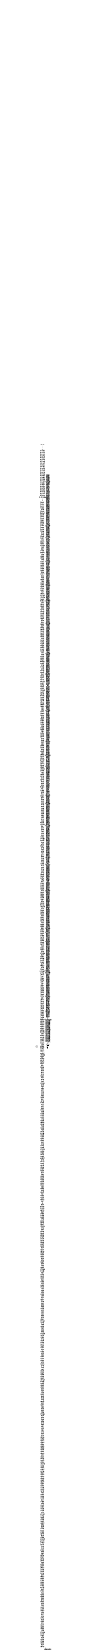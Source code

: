 digraph FST {
rankdir = LR;
size = "8.5,11";
label = "grapheme_confusion";
center = 1;
orientation = Portrait;
ranksep = "0.4";
nodesep = "0.25";
1 [label = "1", shape = doublecircle, style = bold, fontsize = 14]
	1 -> 0 [label = "</w>:</w>", fontsize = 14];
	1 -> 0 [label = "':'", fontsize = 14];
	1 -> 0 [label = "-:-", fontsize = 14];
	1 -> 0 [label = "<sil>:l/7.8346", fontsize = 14];
	1 -> 0 [label = "<sil>:z/9.1031", fontsize = 14];
	1 -> 0 [label = "<sil>:o/7.2101", fontsize = 14];
	1 -> 0 [label = "<sil>:n/6.9436", fontsize = 14];
	1 -> 0 [label = "<sil>:q/12.687", fontsize = 14];
	1 -> 0 [label = "<sil>:p/8.4969", fontsize = 14];
	1 -> 0 [label = "<sil>:s/7.6052", fontsize = 14];
	1 -> 0 [label = "<sil>:r/7.8191", fontsize = 14];
	1 -> 0 [label = "<sil>:u/6.478", fontsize = 14];
	1 -> 0 [label = "<sil>:t/7.4396", fontsize = 14];
	1 -> 0 [label = "<sil>:w/8.0422", fontsize = 14];
	1 -> 0 [label = "<sil>:v/9.3193", fontsize = 14];
	1 -> 0 [label = "<sil>:y/8.7163", fontsize = 14];
	1 -> 0 [label = "<sil>:x/11.588", fontsize = 14];
	1 -> 0 [label = "<sil>:m/7.0518", fontsize = 14];
	1 -> 0 [label = "<sil>:j/8.3825", fontsize = 14];
	1 -> 0 [label = "<sil>:k/7.3253", fontsize = 14];
	1 -> 0 [label = "<sil>:h/7.2661", fontsize = 14];
	1 -> 0 [label = "<sil>:i/6.3767", fontsize = 14];
	1 -> 0 [label = "<sil>:f/8.4819", fontsize = 14];
	1 -> 0 [label = "<sil>:g/8.2921", fontsize = 14];
	1 -> 0 [label = "<sil>:d/8.4969", fontsize = 14];
	1 -> 0 [label = "<sil>:e/6.4522", fontsize = 14];
	1 -> 0 [label = "<sil>:b/8.1433", fontsize = 14];
	1 -> 0 [label = "<sil>:c/7.8424", fontsize = 14];
	1 -> 0 [label = "<sil>:a/6.1616", fontsize = 14];
	1 -> 0 [label = "<sil>:<sil>/0.015328", fontsize = 14];
	1 -> 0 [label = ":::", fontsize = 14];
	1 -> 0 [label = "_:_", fontsize = 14];
	1 -> 0 [label = "a:x/9.6179", fontsize = 14];
	1 -> 0 [label = "a:y/7.2001", fontsize = 14];
	1 -> 0 [label = "a:z/8.7471", fontsize = 14];
	1 -> 0 [label = "a:s/6.8915", fontsize = 14];
	1 -> 0 [label = "a:i/5.1299", fontsize = 14];
	1 -> 0 [label = "a:w/7.7809", fontsize = 14];
	1 -> 0 [label = "a:a/0.046679", fontsize = 14];
	1 -> 0 [label = "a:p/7.7809", fontsize = 14];
	1 -> 0 [label = "a:b/8.0775", fontsize = 14];
	1 -> 0 [label = "a:q/11.815", fontsize = 14];
	1 -> 0 [label = "a:j/8.953", fontsize = 14];
	1 -> 0 [label = "a:h/5.9615", fontsize = 14];
	1 -> 0 [label = "a:v/8.6797", fontsize = 14];
	1 -> 0 [label = "a:o/4.9119", fontsize = 14];
	1 -> 0 [label = "a:n/6.6002", fontsize = 14];
	1 -> 0 [label = "a:c/7.7898", fontsize = 14];
	1 -> 0 [label = "a:k/7.2666", fontsize = 14];
	1 -> 0 [label = "a:t/6.788", fontsize = 14];
	1 -> 0 [label = "a:g/7.965", fontsize = 14];
	1 -> 0 [label = "a:d/7.5738", fontsize = 14];
	1 -> 0 [label = "a:e/4.5717", fontsize = 14];
	1 -> 0 [label = "a:r/6.1876", fontsize = 14];
	1 -> 0 [label = "a:m/6.6002", fontsize = 14];
	1 -> 0 [label = "a:u/5.3718", fontsize = 14];
	1 -> 0 [label = "a:<sil>/5.9818", fontsize = 14];
	1 -> 0 [label = "a:l/7.3209", fontsize = 14];
	1 -> 0 [label = "a:f/8.2317", fontsize = 14];
	1 -> 0 [label = "c:u/4.8475", fontsize = 14];
	1 -> 0 [label = "c:c/0.093942", fontsize = 14];
	1 -> 0 [label = "c:r/7.0882", fontsize = 14];
	1 -> 0 [label = "c:n/5.6532", fontsize = 14];
	1 -> 0 [label = "c:k/5.7532", fontsize = 14];
	1 -> 0 [label = "c:z/8.0045", fontsize = 14];
	1 -> 0 [label = "c:v/7.3114", fontsize = 14];
	1 -> 0 [label = "c:h/6.5005", fontsize = 14];
	1 -> 0 [label = "c:g/6.2998", fontsize = 14];
	1 -> 0 [label = "c:d/7.3114", fontsize = 14];
	1 -> 0 [label = "c:b/6.9059", fontsize = 14];
	1 -> 0 [label = "c:p/6.3951", fontsize = 14];
	1 -> 0 [label = "c:i/5.0088", fontsize = 14];
	1 -> 0 [label = "c:w/7.3114", fontsize = 14];
	1 -> 0 [label = "c:t/5.2637", fontsize = 14];
	1 -> 0 [label = "c:f/7.0882", fontsize = 14];
	1 -> 0 [label = "c:e/5.4396", fontsize = 14];
	1 -> 0 [label = "c:s/4.3802", fontsize = 14];
	1 -> 0 [label = "c:y/6.6182", fontsize = 14];
	1 -> 0 [label = "c:j/6.0586", fontsize = 14];
	1 -> 0 [label = "c:o/5.7532", fontsize = 14];
	1 -> 0 [label = "c:a/4.7087", fontsize = 14];
	1 -> 0 [label = "c:x/8.6977", fontsize = 14];
	1 -> 0 [label = "c:l/7.3114", fontsize = 14];
	1 -> 0 [label = "c:m/6.2128", fontsize = 14];
	1 -> 0 [label = "c:<sil>/4.0342", fontsize = 14];
	1 -> 0 [label = "b:<sil>/5.4566", fontsize = 14];
	1 -> 0 [label = "b:y/6.0013", fontsize = 14];
	1 -> 0 [label = "b:b/0.096771", fontsize = 14];
	1 -> 0 [label = "b:u/5.731", fontsize = 14];
	1 -> 0 [label = "b:a/5.7713", fontsize = 14];
	1 -> 0 [label = "b:p/5.3796", fontsize = 14];
	1 -> 0 [label = "b:i/6.4508", fontsize = 14];
	1 -> 0 [label = "b:j/6.4782", fontsize = 14];
	1 -> 0 [label = "b:w/5.1639", fontsize = 14];
	1 -> 0 [label = "b:r/6.1699", fontsize = 14];
	1 -> 0 [label = "b:s/5.2414", fontsize = 14];
	1 -> 0 [label = "b:x/10.062", fontsize = 14];
	1 -> 0 [label = "b:e/5.5079", fontsize = 14];
	1 -> 0 [label = "b:f/6.4508", fontsize = 14];
	1 -> 0 [label = "b:l/5.7577", fontsize = 14];
	1 -> 0 [label = "b:g/5.2334", fontsize = 14];
	1 -> 0 [label = "b:t/5.2097", fontsize = 14];
	1 -> 0 [label = "b:d/5.4566", fontsize = 14];
	1 -> 0 [label = "b:m/5.2495", fontsize = 14];
	1 -> 0 [label = "b:z/5.7851", fontsize = 14];
	1 -> 0 [label = "b:o/6.1497", fontsize = 14];
	1 -> 0 [label = "b:k/5.2996", fontsize = 14];
	1 -> 0 [label = "b:h/5.0183", fontsize = 14];
	1 -> 0 [label = "b:n/4.628", fontsize = 14];
	1 -> 0 [label = "b:v/6.1105", fontsize = 14];
	1 -> 0 [label = "b:c/7.9823", fontsize = 14];
	1 -> 0 [label = "e:j/7.6305", fontsize = 14];
	1 -> 0 [label = "e:k/6.4552", fontsize = 14];
	1 -> 0 [label = "e:m/4.9992", fontsize = 14];
	1 -> 0 [label = "e:z/7.8215", fontsize = 14];
	1 -> 0 [label = "e:g/7.2695", fontsize = 14];
	1 -> 0 [label = "e:r/7.0771", fontsize = 14];
	1 -> 0 [label = "e:l/6.9593", fontsize = 14];
	1 -> 0 [label = "e:s/6.0475", fontsize = 14];
	1 -> 0 [label = "e:n/5.8946", fontsize = 14];
	1 -> 0 [label = "e:x/9.6674", fontsize = 14];
	1 -> 0 [label = "e:e/0.089652", fontsize = 14];
	1 -> 0 [label = "e:c/7.3816", fontsize = 14];
	1 -> 0 [label = "e:f/7.7456", fontsize = 14];
	1 -> 0 [label = "e:o/4.7858", fontsize = 14];
	1 -> 0 [label = "e:t/6.4893", fontsize = 14];
	1 -> 0 [label = "e:w/7.1153", fontsize = 14];
	1 -> 0 [label = "e:u/5.2729", fontsize = 14];
	1 -> 0 [label = "e:i/4.2014", fontsize = 14];
	1 -> 0 [label = "e:a/3.7025", fontsize = 14];
	1 -> 0 [label = "e:y/5.9417", fontsize = 14];
	1 -> 0 [label = "e:b/7.1416", fontsize = 14];
	1 -> 0 [label = "e:<sil>/5.103", fontsize = 14];
	1 -> 0 [label = "e:v/8.5147", fontsize = 14];
	1 -> 0 [label = "e:p/7.9038", fontsize = 14];
	1 -> 0 [label = "e:h/6.5175", fontsize = 14];
	1 -> 0 [label = "e:d/7.0897", fontsize = 14];
	1 -> 0 [label = "d:<sil>/5.2398", fontsize = 14];
	1 -> 0 [label = "d:o/6.7979", fontsize = 14];
	1 -> 0 [label = "d:y/5.1493", fontsize = 14];
	1 -> 0 [label = "d:d/0.12736", fontsize = 14];
	1 -> 0 [label = "d:r/5.7506", fontsize = 14];
	1 -> 0 [label = "d:z/5.0062", fontsize = 14];
	1 -> 0 [label = "d:j/5.4499", fontsize = 14];
	1 -> 0 [label = "d:u/5.7683", fontsize = 14];
	1 -> 0 [label = "d:m/5.3992", fontsize = 14];
	1 -> 0 [label = "d:e/5.2504", fontsize = 14];
	1 -> 0 [label = "d:t/4.7374", fontsize = 14];
	1 -> 0 [label = "d:p/5.965", fontsize = 14];
	1 -> 0 [label = "d:c/7.4911", fontsize = 14];
	1 -> 0 [label = "d:w/5.2398", fontsize = 14];
	1 -> 0 [label = "d:s/5.1687", fontsize = 14];
	1 -> 0 [label = "d:i/5.4896", fontsize = 14];
	1 -> 0 [label = "d:a/5.2504", fontsize = 14];
	1 -> 0 [label = "d:n/4.9897", fontsize = 14];
	1 -> 0 [label = "d:k/4.9574", fontsize = 14];
	1 -> 0 [label = "d:v/6.9033", fontsize = 14];
	1 -> 0 [label = "d:f/7.3958", fontsize = 14];
	1 -> 0 [label = "d:h/4.3643", fontsize = 14];
	1 -> 0 [label = "d:b/5.3393", fontsize = 14];
	1 -> 0 [label = "d:l/4.852", fontsize = 14];
	1 -> 0 [label = "d:g/4.9261", fontsize = 14];
	1 -> 0 [label = "g:z/5.6165", fontsize = 14];
	1 -> 0 [label = "g:d/5.1091", fontsize = 14];
	1 -> 0 [label = "g:l/5.2752", fontsize = 14];
	1 -> 0 [label = "g:i/5.3633", fontsize = 14];
	1 -> 0 [label = "g:k/4.842", fontsize = 14];
	1 -> 0 [label = "g:p/6.516", fontsize = 14];
	1 -> 0 [label = "g:h/5.0593", fontsize = 14];
	1 -> 0 [label = "g:r/5.7238", fontsize = 14];
	1 -> 0 [label = "g:f/6.9215", fontsize = 14];
	1 -> 0 [label = "g:o/6.6495", fontsize = 14];
	1 -> 0 [label = "g:n/5.651", fontsize = 14];
	1 -> 0 [label = "g:m/5.2996", fontsize = 14];
	1 -> 0 [label = "g:j/5.4894", fontsize = 14];
	1 -> 0 [label = "g:s/5.7622", fontsize = 14];
	1 -> 0 [label = "g:g/0.10234", fontsize = 14];
	1 -> 0 [label = "g:x/9.6941", fontsize = 14];
	1 -> 0 [label = "g:w/5.4746", fontsize = 14];
	1 -> 0 [label = "g:b/5.1832", fontsize = 14];
	1 -> 0 [label = "g:a/5.3246", fontsize = 14];
	1 -> 0 [label = "g:<sil>/5.0212", fontsize = 14];
	1 -> 0 [label = "g:u/6.0052", fontsize = 14];
	1 -> 0 [label = "g:v/6.516", fontsize = 14];
	1 -> 0 [label = "g:e/5.9099", fontsize = 14];
	1 -> 0 [label = "g:c/7.7482", fontsize = 14];
	1 -> 0 [label = "g:t/5.1402", fontsize = 14];
	1 -> 0 [label = "g:y/5.0401", fontsize = 14];
	1 -> 0 [label = "f:x/9.1649", fontsize = 14];
	1 -> 0 [label = "f:g/6.8623", fontsize = 14];
	1 -> 0 [label = "f:s/5.1576", fontsize = 14];
	1 -> 0 [label = "f:f/0.06373", fontsize = 14];
	1 -> 0 [label = "f:l/6.6", fontsize = 14];
	1 -> 0 [label = "f:j/7.5555", fontsize = 14];
	1 -> 0 [label = "f:b/6.2205", fontsize = 14];
	1 -> 0 [label = "f:u/6.6", fontsize = 14];
	1 -> 0 [label = "f:w/5.3807", fontsize = 14];
	1 -> 0 [label = "f:p/5.4514", fontsize = 14];
	1 -> 0 [label = "f:a/6.2205", fontsize = 14];
	1 -> 0 [label = "f:i/6.2746", fontsize = 14];
	1 -> 0 [label = "f:v/6.8623", fontsize = 14];
	1 -> 0 [label = "f:k/4.7705", fontsize = 14];
	1 -> 0 [label = "f:n/5.6096", fontsize = 14];
	1 -> 0 [label = "f:c/7.0855", fontsize = 14];
	1 -> 0 [label = "f:h/5.2529", fontsize = 14];
	1 -> 0 [label = "f:y/7.3732", fontsize = 14];
	1 -> 0 [label = "f:o/6.5259", fontsize = 14];
	1 -> 0 [label = "f:t/5.5273", fontsize = 14];
	1 -> 0 [label = "f:r/6.5259", fontsize = 14];
	1 -> 0 [label = "f:d/6.767", fontsize = 14];
	1 -> 0 [label = "f:z/6.8623", fontsize = 14];
	1 -> 0 [label = "f:m/6.1692", fontsize = 14];
	1 -> 0 [label = "f:<sil>/5.4273", fontsize = 14];
	1 -> 0 [label = "f:e/6.6", fontsize = 14];
	1 -> 0 [label = "i:f/8.1444", fontsize = 14];
	1 -> 0 [label = "i:g/6.9296", fontsize = 14];
	1 -> 0 [label = "i:r/7.0531", fontsize = 14];
	1 -> 0 [label = "i:l/6.7208", fontsize = 14];
	1 -> 0 [label = "i:p/7.8787", fontsize = 14];
	1 -> 0 [label = "i:w/7.0531", fontsize = 14];
	1 -> 0 [label = "i:<sil>/5.3332", fontsize = 14];
	1 -> 0 [label = "i:i/0.072694", fontsize = 14];
	1 -> 0 [label = "i:k/7.0102", fontsize = 14];
	1 -> 0 [label = "i:c/6.9492", fontsize = 14];
	1 -> 0 [label = "i:m/5.6274", fontsize = 14];
	1 -> 0 [label = "i:v/8.4765", fontsize = 14];
	1 -> 0 [label = "i:a/4.5294", fontsize = 14];
	1 -> 0 [label = "i:n/6.1353", fontsize = 14];
	1 -> 0 [label = "i:d/7.0314", fontsize = 14];
	1 -> 0 [label = "i:y/5.4177", fontsize = 14];
	1 -> 0 [label = "i:h/5.9569", fontsize = 14];
	1 -> 0 [label = "i:u/4.7203", fontsize = 14];
	1 -> 0 [label = "i:o/5.5629", fontsize = 14];
	1 -> 0 [label = "i:b/7.7834", fontsize = 14];
	1 -> 0 [label = "i:j/6.8855", fontsize = 14];
	1 -> 0 [label = "i:e/4.1414", fontsize = 14];
	1 -> 0 [label = "i:t/6.1589", fontsize = 14];
	1 -> 0 [label = "i:x/9.7758", fontsize = 14];
	1 -> 0 [label = "i:z/8.1889", fontsize = 14];
	1 -> 0 [label = "i:s/6.4162", fontsize = 14];
	1 -> 0 [label = "h:k/5.0669", fontsize = 14];
	1 -> 0 [label = "h:c/6.8422", fontsize = 14];
	1 -> 0 [label = "h:n/4.4981", fontsize = 14];
	1 -> 0 [label = "h:t/4.9588", fontsize = 14];
	1 -> 0 [label = "h:i/5.184", fontsize = 14];
	1 -> 0 [label = "h:s/4.8748", fontsize = 14];
	1 -> 0 [label = "h:v/7.3209", fontsize = 14];
	1 -> 0 [label = "h:q/11.364", fontsize = 14];
	1 -> 0 [label = "h:d/5.8959", fontsize = 14];
	1 -> 0 [label = "h:m/4.887", fontsize = 14];
	1 -> 0 [label = "h:y/5.2113", fontsize = 14];
	1 -> 0 [label = "h:x/8.9661", fontsize = 14];
	1 -> 0 [label = "h:e/5.5351", fontsize = 14];
	1 -> 0 [label = "h:z/6.4295", fontsize = 14];
	1 -> 0 [label = "h:j/6.252", fontsize = 14];
	1 -> 0 [label = "h:f/6.4587", fontsize = 14];
	1 -> 0 [label = "h:w/5.0432", fontsize = 14];
	1 -> 0 [label = "h:h/0.11218", fontsize = 14];
	1 -> 0 [label = "h:<sil>/5.7693", fontsize = 14];
	1 -> 0 [label = "h:a/4.418", fontsize = 14];
	1 -> 0 [label = "h:p/6.0808", fontsize = 14];
	1 -> 0 [label = "h:o/5.9303", fontsize = 14];
	1 -> 0 [label = "h:u/5.6146", fontsize = 14];
	1 -> 0 [label = "h:l/5.3601", fontsize = 14];
	1 -> 0 [label = "h:g/6.2641", fontsize = 14];
	1 -> 0 [label = "h:r/5.8834", fontsize = 14];
	1 -> 0 [label = "h:b/6.1491", fontsize = 14];
	1 -> 0 [label = "k:t/4.5746", fontsize = 14];
	1 -> 0 [label = "k:n/5.3558", fontsize = 14];
	1 -> 0 [label = "k:a/5.3915", fontsize = 14];
	1 -> 0 [label = "k:g/5.82", fontsize = 14];
	1 -> 0 [label = "k:d/6.4544", fontsize = 14];
	1 -> 0 [label = "k:v/6.8086", fontsize = 14];
	1 -> 0 [label = "k:y/5.8107", fontsize = 14];
	1 -> 0 [label = "k:h/4.9582", fontsize = 14];
	1 -> 0 [label = "k:j/6.4457", fontsize = 14];
	1 -> 0 [label = "k:o/5.8824", fontsize = 14];
	1 -> 0 [label = "k:s/5.0993", fontsize = 14];
	1 -> 0 [label = "k:b/6.0202", fontsize = 14];
	1 -> 0 [label = "k:p/5.4444", fontsize = 14];
	1 -> 0 [label = "k:r/6.2208", fontsize = 14];
	1 -> 0 [label = "k:e/6.0316", fontsize = 14];
	1 -> 0 [label = "k:w/5.9812", fontsize = 14];
	1 -> 0 [label = "k:l/5.9703", fontsize = 14];
	1 -> 0 [label = "k:<sil>/5.3588", fontsize = 14];
	1 -> 0 [label = "k:f/6.049", fontsize = 14];
	1 -> 0 [label = "k:q/8.5516", fontsize = 14];
	1 -> 0 [label = "k:k/0.08505", fontsize = 14];
	1 -> 0 [label = "k:x/10.497", fontsize = 14];
	1 -> 0 [label = "k:z/6.2348", fontsize = 14];
	1 -> 0 [label = "k:c/6.249", fontsize = 14];
	1 -> 0 [label = "k:m/5.6612", fontsize = 14];
	1 -> 0 [label = "k:i/5.9489", fontsize = 14];
	1 -> 0 [label = "k:u/6.0667", fontsize = 14];
	1 -> 0 [label = "j:<sil>/5.0039", fontsize = 14];
	1 -> 0 [label = "j:j/0.10726", fontsize = 14];
	1 -> 0 [label = "j:x/9.7044", fontsize = 14];
	1 -> 0 [label = "j:i/4.674", fontsize = 14];
	1 -> 0 [label = "j:l/5.3606", fontsize = 14];
	1 -> 0 [label = "j:m/5.9668", fontsize = 14];
	1 -> 0 [label = "j:k/4.977", fontsize = 14];
	1 -> 0 [label = "j:y/5.31", fontsize = 14];
	1 -> 0 [label = "j:o/6.3371", fontsize = 14];
	1 -> 0 [label = "j:f/7.4018", fontsize = 14];
	1 -> 0 [label = "j:b/5.8543", fontsize = 14];
	1 -> 0 [label = "j:p/6.5689", fontsize = 14];
	1 -> 0 [label = "j:w/5.4004", fontsize = 14];
	1 -> 0 [label = "j:s/5.6269", fontsize = 14];
	1 -> 0 [label = "j:t/4.7416", fontsize = 14];
	1 -> 0 [label = "j:g/5.31", fontsize = 14];
	1 -> 0 [label = "j:e/5.1611", fontsize = 14];
	1 -> 0 [label = "j:q/9.0113", fontsize = 14];
	1 -> 0 [label = "j:c/6.6134", fontsize = 14];
	1 -> 0 [label = "j:n/4.7918", fontsize = 14];
	1 -> 0 [label = "j:a/5.8758", fontsize = 14];
	1 -> 0 [label = "j:d/5.4849", fontsize = 14];
	1 -> 0 [label = "j:v/6.9318", fontsize = 14];
	1 -> 0 [label = "j:z/5.8543", fontsize = 14];
	1 -> 0 [label = "j:r/5.9202", fontsize = 14];
	1 -> 0 [label = "j:h/4.8524", fontsize = 14];
	1 -> 0 [label = "j:u/6.6599", fontsize = 14];
	1 -> 0 [label = "m:g/6.0367", fontsize = 14];
	1 -> 0 [label = "m:o/5.7656", fontsize = 14];
	1 -> 0 [label = "m:d/6.2718", fontsize = 14];
	1 -> 0 [label = "m:b/6.2202", fontsize = 14];
	1 -> 0 [label = "m:t/5.9842", fontsize = 14];
	1 -> 0 [label = "m:s/5.8613", fontsize = 14];
	1 -> 0 [label = "m:u/5.1936", fontsize = 14];
	1 -> 0 [label = "m:m/0.10592", fontsize = 14];
	1 -> 0 [label = "m:j/6.95", fontsize = 14];
	1 -> 0 [label = "m:e/4.0222", fontsize = 14];
	1 -> 0 [label = "m:x/11.155", fontsize = 14];
	1 -> 0 [label = "m:r/6.4542", fontsize = 14];
	1 -> 0 [label = "m:h/4.4992", fontsize = 14];
	1 -> 0 [label = "m:z/6.6773", fontsize = 14];
	1 -> 0 [label = "m:y/6.013", fontsize = 14];
	1 -> 0 [label = "m:n/4.3827", fontsize = 14];
	1 -> 0 [label = "m:v/7.1293", fontsize = 14];
	1 -> 0 [label = "m:i/4.9027", fontsize = 14];
	1 -> 0 [label = "m:k/5.7341", fontsize = 14];
	1 -> 0 [label = "m:c/7.3934", fontsize = 14];
	1 -> 0 [label = "m:<sil>/5.3053", fontsize = 14];
	1 -> 0 [label = "m:l/5.6372", fontsize = 14];
	1 -> 0 [label = "m:a/4.9602", fontsize = 14];
	1 -> 0 [label = "m:w/5.7297", fontsize = 14];
	1 -> 0 [label = "m:p/6.9062", fontsize = 14];
	1 -> 0 [label = "m:f/7.5171", fontsize = 14];
	1 -> 0 [label = "l:d/5.311", fontsize = 14];
	1 -> 0 [label = "l:m/5.0233", fontsize = 14];
	1 -> 0 [label = "l:h/4.7521", fontsize = 14];
	1 -> 0 [label = "l:a/5.4579", fontsize = 14];
	1 -> 0 [label = "l:e/5.7247", fontsize = 14];
	1 -> 0 [label = "l:i/5.7164", fontsize = 14];
	1 -> 0 [label = "l:j/5.6842", fontsize = 14];
	1 -> 0 [label = "l:k/4.9714", fontsize = 14];
	1 -> 0 [label = "l:g/5.4025", fontsize = 14];
	1 -> 0 [label = "l:c/7.2246", fontsize = 14];
	1 -> 0 [label = "l:<sil>/5.2122", fontsize = 14];
	1 -> 0 [label = "l:b/6.0096", fontsize = 14];
	1 -> 0 [label = "l:f/7.6301", fontsize = 14];
	1 -> 0 [label = "l:z/5.3557", fontsize = 14];
	1 -> 0 [label = "l:r/5.1974", fontsize = 14];
	1 -> 0 [label = "l:v/6.2863", fontsize = 14];
	1 -> 0 [label = "l:u/6.0206", fontsize = 14];
	1 -> 0 [label = "l:s/5.2526", fontsize = 14];
	1 -> 0 [label = "l:w/5.4329", fontsize = 14];
	1 -> 0 [label = "l:y/5.007", fontsize = 14];
	1 -> 0 [label = "l:p/6.7138", fontsize = 14];
	1 -> 0 [label = "l:l/0.12245", fontsize = 14];
	1 -> 0 [label = "l:o/6.46", fontsize = 14];
	1 -> 0 [label = "l:t/5.1974", fontsize = 14];
	1 -> 0 [label = "l:n/3.8548", fontsize = 14];
	1 -> 0 [label = "o:e/4.1678", fontsize = 14];
	1 -> 0 [label = "o:l/6.8055", fontsize = 14];
	1 -> 0 [label = "o:u/4.4696", fontsize = 14];
	1 -> 0 [label = "o:d/7.6954", fontsize = 14];
	1 -> 0 [label = "o:s/6.4242", fontsize = 14];
	1 -> 0 [label = "o:r/7.0023", fontsize = 14];
	1 -> 0 [label = "o:g/8.2659", fontsize = 14];
	1 -> 0 [label = "o:m/5.9256", fontsize = 14];
	1 -> 0 [label = "o:k/6.7038", fontsize = 14];
	1 -> 0 [label = "o:f/7.8865", fontsize = 14];
	1 -> 0 [label = "o:p/7.8865", fontsize = 14];
	1 -> 0 [label = "o:i/4.6697", fontsize = 14];
	1 -> 0 [label = "o:n/6.4489", fontsize = 14];
	1 -> 0 [label = "o:o/0.10363", fontsize = 14];
	1 -> 0 [label = "o:h/6.1395", fontsize = 14];
	1 -> 0 [label = "o:j/7.6954", fontsize = 14];
	1 -> 0 [label = "o:y/6.9807", fontsize = 14];
	1 -> 0 [label = "o:a/3.2543", fontsize = 14];
	1 -> 0 [label = "o:t/6.672", fontsize = 14];
	1 -> 0 [label = "o:v/8.433", fontsize = 14];
	1 -> 0 [label = "o:c/7.4987", fontsize = 14];
	1 -> 0 [label = "o:z/8.2659", fontsize = 14];
	1 -> 0 [label = "o:<sil>/5.3713", fontsize = 14];
	1 -> 0 [label = "o:w/6.2983", fontsize = 14];
	1 -> 0 [label = "o:b/7.5351", fontsize = 14];
	1 -> 0 [label = "o:x/9.4446", fontsize = 14];
	1 -> 0 [label = "n:v/6.5281", fontsize = 14];
	1 -> 0 [label = "n:n/0.098149", fontsize = 14];
	1 -> 0 [label = "n:i/5.4415", fontsize = 14];
	1 -> 0 [label = "n:<sil>/5.4", fontsize = 14];
	1 -> 0 [label = "n:x/10.037", fontsize = 14];
	1 -> 0 [label = "n:y/5.7489", fontsize = 14];
	1 -> 0 [label = "n:r/5.7628", fontsize = 14];
	1 -> 0 [label = "n:h/4.6991", fontsize = 14];
	1 -> 0 [label = "n:p/6.6222", fontsize = 14];
	1 -> 0 [label = "n:f/7.342", fontsize = 14];
	1 -> 0 [label = "n:a/5.613", fontsize = 14];
	1 -> 0 [label = "n:s/5.0654", fontsize = 14];
	1 -> 0 [label = "n:g/6.8754", fontsize = 14];
	1 -> 0 [label = "n:c/7.3286", fontsize = 14];
	1 -> 0 [label = "n:d/6.4096", fontsize = 14];
	1 -> 0 [label = "n:w/5.3181", fontsize = 14];
	1 -> 0 [label = "n:u/5.6178", fontsize = 14];
	1 -> 0 [label = "n:e/5.557", fontsize = 14];
	1 -> 0 [label = "n:b/5.9356", fontsize = 14];
	1 -> 0 [label = "n:t/5.2115", fontsize = 14];
	1 -> 0 [label = "n:z/5.7299", fontsize = 14];
	1 -> 0 [label = "n:l/4.617", fontsize = 14];
	1 -> 0 [label = "n:o/6.6973", fontsize = 14];
	1 -> 0 [label = "n:j/6.2754", fontsize = 14];
	1 -> 0 [label = "n:m/4.4946", fontsize = 14];
	1 -> 0 [label = "n:k/5.4", fontsize = 14];
	1 -> 0 [label = "q:q", fontsize = 14];
	1 -> 0 [label = "p:f/5.4324", fontsize = 14];
	1 -> 0 [label = "p:p/0.12216", fontsize = 14];
	1 -> 0 [label = "p:w/4.7696", fontsize = 14];
	1 -> 0 [label = "p:m/5.4475", fontsize = 14];
	1 -> 0 [label = "p:i/5.8304", fontsize = 14];
	1 -> 0 [label = "p:k/4.3388", fontsize = 14];
	1 -> 0 [label = "p:s/4.6265", fontsize = 14];
	1 -> 0 [label = "p:v/6.3413", fontsize = 14];
	1 -> 0 [label = "p:b/4.955", fontsize = 14];
	1 -> 0 [label = "p:g/6.0262", fontsize = 14];
	1 -> 0 [label = "p:n/5.1045", fontsize = 14];
	1 -> 0 [label = "p:a/5.3744", fontsize = 14];
	1 -> 0 [label = "p:<sil>/5.3467", fontsize = 14];
	1 -> 0 [label = "p:t/4.406", fontsize = 14];
	1 -> 0 [label = "p:l/5.5941", fontsize = 14];
	1 -> 0 [label = "p:u/5.7053", fontsize = 14];
	1 -> 0 [label = "p:y/5.7251", fontsize = 14];
	1 -> 0 [label = "p:d/5.9735", fontsize = 14];
	1 -> 0 [label = "p:h/4.8249", fontsize = 14];
	1 -> 0 [label = "p:z/6.1406", fontsize = 14];
	1 -> 0 [label = "p:o/6.4182", fontsize = 14];
	1 -> 0 [label = "p:e/5.8085", fontsize = 14];
	1 -> 0 [label = "p:r/5.8994", fontsize = 14];
	1 -> 0 [label = "p:j/6.8645", fontsize = 14];
	1 -> 0 [label = "p:c/6.379", fontsize = 14];
	1 -> 0 [label = "s:j/6.7131", fontsize = 14];
	1 -> 0 [label = "s:m/5.4168", fontsize = 14];
	1 -> 0 [label = "s:a/5.6649", fontsize = 14];
	1 -> 0 [label = "s:u/5.6254", fontsize = 14];
	1 -> 0 [label = "s:b/5.8681", fontsize = 14];
	1 -> 0 [label = "s:f/5.6706", fontsize = 14];
	1 -> 0 [label = "s:r/5.9261", fontsize = 14];
	1 -> 0 [label = "s:y/5.6591", fontsize = 14];
	1 -> 0 [label = "s:l/5.4303", fontsize = 14];
	1 -> 0 [label = "s:t/4.2516", fontsize = 14];
	1 -> 0 [label = "s:p/5.3643", fontsize = 14];
	1 -> 0 [label = "s:<sil>/5.6365", fontsize = 14];
	1 -> 0 [label = "s:s/0.12255", fontsize = 14];
	1 -> 0 [label = "s:d/5.8", fontsize = 14];
	1 -> 0 [label = "s:k/4.4978", fontsize = 14];
	1 -> 0 [label = "s:e/5.2442", fontsize = 14];
	1 -> 0 [label = "s:g/6.5473", fontsize = 14];
	1 -> 0 [label = "s:i/5.6881", fontsize = 14];
	1 -> 0 [label = "s:v/6.6968", fontsize = 14];
	1 -> 0 [label = "s:h/4.364", fontsize = 14];
	1 -> 0 [label = "s:o/6.5064", fontsize = 14];
	1 -> 0 [label = "s:x/9.2145", fontsize = 14];
	1 -> 0 [label = "s:w/5.137", fontsize = 14];
	1 -> 0 [label = "s:c/5.8335", fontsize = 14];
	1 -> 0 [label = "s:z/5.4961", fontsize = 14];
	1 -> 0 [label = "s:n/4.5473", fontsize = 14];
	1 -> 0 [label = "r:c/7.9549", fontsize = 14];
	1 -> 0 [label = "r:t/5.7577", fontsize = 14];
	1 -> 0 [label = "r:g/6.1971", fontsize = 14];
	1 -> 0 [label = "r:k/5.4868", fontsize = 14];
	1 -> 0 [label = "r:x/8.8712", fontsize = 14];
	1 -> 0 [label = "r:s/5.6932", fontsize = 14];
	1 -> 0 [label = "r:a/5.6932", fontsize = 14];
	1 -> 0 [label = "r:u/6.4289", fontsize = 14];
	1 -> 0 [label = "r:z/6.1304", fontsize = 14];
	1 -> 0 [label = "r:y/6.2322", fontsize = 14];
	1 -> 0 [label = "r:o/6.7312", fontsize = 14];
	1 -> 0 [label = "r:e/5.8508", fontsize = 14];
	1 -> 0 [label = "r:d/6.009", fontsize = 14];
	1 -> 0 [label = "r:h/5.3017", fontsize = 14];
	1 -> 0 [label = "r:r/0.071865", fontsize = 14];
	1 -> 0 [label = "r:j/6.4733", fontsize = 14];
	1 -> 0 [label = "r:v/6.3863", fontsize = 14];
	1 -> 0 [label = "r:w/5.7802", fontsize = 14];
	1 -> 0 [label = "r:l/4.9394", fontsize = 14];
	1 -> 0 [label = "r:i/6.2685", fontsize = 14];
	1 -> 0 [label = "r:m/6.038", fontsize = 14];
	1 -> 0 [label = "r:<sil>/5.4535", fontsize = 14];
	1 -> 0 [label = "r:p/6.4733", fontsize = 14];
	1 -> 0 [label = "r:n/4.5876", fontsize = 14];
	1 -> 0 [label = "r:f/7.7726", fontsize = 14];
	1 -> 0 [label = "r:b/6.6199", fontsize = 14];
	1 -> 0 [label = "u:d/7.0896", fontsize = 14];
	1 -> 0 [label = "u:c/7.1741", fontsize = 14];
	1 -> 0 [label = "u:y/6.3897", fontsize = 14];
	1 -> 0 [label = "u:o/4.8144", fontsize = 14];
	1 -> 0 [label = "u:f/7.6801", fontsize = 14];
	1 -> 0 [label = "u:z/7.5018", fontsize = 14];
	1 -> 0 [label = "u:m/5.464", fontsize = 14];
	1 -> 0 [label = "u:t/6.4378", fontsize = 14];
	1 -> 0 [label = "u:e/4.9704", fontsize = 14];
	1 -> 0 [label = "u:v/7.7301", fontsize = 14];
	1 -> 0 [label = "u:h/6.2637", fontsize = 14];
	1 -> 0 [label = "u:r/6.951", fontsize = 14];
	1 -> 0 [label = "u:w/6.0046", fontsize = 14];
	1 -> 0 [label = "u:l/6.7785", fontsize = 14];
	1 -> 0 [label = "u:i/4.0613", fontsize = 14];
	1 -> 0 [label = "u:x/8.621", fontsize = 14];
	1 -> 0 [label = "u:n/5.8445", fontsize = 14];
	1 -> 0 [label = "u:p/6.8397", fontsize = 14];
	1 -> 0 [label = "u:s/6.2999", fontsize = 14];
	1 -> 0 [label = "u:b/7.0629", fontsize = 14];
	1 -> 0 [label = "u:k/6.7397", fontsize = 14];
	1 -> 0 [label = "u:<sil>/4.8804", fontsize = 14];
	1 -> 0 [label = "u:u/0.08388", fontsize = 14];
	1 -> 0 [label = "u:g/6.9628", fontsize = 14];
	1 -> 0 [label = "u:j/8.5604", fontsize = 14];
	1 -> 0 [label = "u:a/4.2414", fontsize = 14];
	1 -> 0 [label = "t:e/5.8904", fontsize = 14];
	1 -> 0 [label = "t:c/6.6324", fontsize = 14];
	1 -> 0 [label = "t:v/7.4309", fontsize = 14];
	1 -> 0 [label = "t:w/5.5734", fontsize = 14];
	1 -> 0 [label = "t:y/5.6269", fontsize = 14];
	1 -> 0 [label = "t:a/5.7639", fontsize = 14];
	1 -> 0 [label = "t:t/0.1033", fontsize = 14];
	1 -> 0 [label = "t:m/5.7639", fontsize = 14];
	1 -> 0 [label = "t:b/6.1941", fontsize = 14];
	1 -> 0 [label = "t:j/5.8904", fontsize = 14];
	1 -> 0 [label = "t:u/6.3573", fontsize = 14];
	1 -> 0 [label = "t:f/6.6158", fontsize = 14];
	1 -> 0 [label = "t:g/6.1316", fontsize = 14];
	1 -> 0 [label = "t:s/4.5933", fontsize = 14];
	1 -> 0 [label = "t:<sil>/5.2886", fontsize = 14];
	1 -> 0 [label = "t:x/9.3404", fontsize = 14];
	1 -> 0 [label = "t:i/5.7363", fontsize = 14];
	1 -> 0 [label = "t:k/4.2606", fontsize = 14];
	1 -> 0 [label = "t:p/5.5968", fontsize = 14];
	1 -> 0 [label = "t:z/5.7431", fontsize = 14];
	1 -> 0 [label = "t:d/5.5506", fontsize = 14];
	1 -> 0 [label = "t:o/6.37", fontsize = 14];
	1 -> 0 [label = "t:q/10.034", fontsize = 14];
	1 -> 0 [label = "t:h/4.5977", fontsize = 14];
	1 -> 0 [label = "t:n/4.7478", fontsize = 14];
	1 -> 0 [label = "t:l/5.6208", fontsize = 14];
	1 -> 0 [label = "t:r/6.1116", fontsize = 14];
	1 -> 0 [label = "w:b/5.4138", fontsize = 14];
	1 -> 0 [label = "w:y/4.8963", fontsize = 14];
	1 -> 0 [label = "w:g/6.0741", fontsize = 14];
	1 -> 0 [label = "w:c/6.5994", fontsize = 14];
	1 -> 0 [label = "w:l/5.2837", fontsize = 14];
	1 -> 0 [label = "w:n/4.3645", fontsize = 14];
	1 -> 0 [label = "w:a/5.5253", fontsize = 14];
	1 -> 0 [label = "w:i/5.7089", fontsize = 14];
	1 -> 0 [label = "w:t/5.0973", fontsize = 14];
	1 -> 0 [label = "w:p/5.1818", fontsize = 14];
	1 -> 0 [label = "w:s/4.99", fontsize = 14];
	1 -> 0 [label = "w:f/6.1524", fontsize = 14];
	1 -> 0 [label = "w:m/4.8637", fontsize = 14];
	1 -> 0 [label = "w:z/6.1879", fontsize = 14];
	1 -> 0 [label = "w:h/4.1515", fontsize = 14];
	1 -> 0 [label = "w:<sil>/5.4193", fontsize = 14];
	1 -> 0 [label = "w:j/6.5463", fontsize = 14];
	1 -> 0 [label = "w:x/10.607", fontsize = 14];
	1 -> 0 [label = "w:u/4.6304", fontsize = 14];
	1 -> 0 [label = "w:w/0.1308", fontsize = 14];
	1 -> 0 [label = "w:k/5.2501", fontsize = 14];
	1 -> 0 [label = "w:v/6.9179", fontsize = 14];
	1 -> 0 [label = "w:o/5.1951", fontsize = 14];
	1 -> 0 [label = "w:d/6.3163", fontsize = 14];
	1 -> 0 [label = "w:r/5.6509", fontsize = 14];
	1 -> 0 [label = "w:e/5.8109", fontsize = 14];
	1 -> 0 [label = "v:y/5.5872", fontsize = 14];
	1 -> 0 [label = "v:n/4.0731", fontsize = 14];
	1 -> 0 [label = "v:h/4.7663", fontsize = 14];
	1 -> 0 [label = "v:w/5.7339", fontsize = 14];
	1 -> 0 [label = "v:j/6.1133", fontsize = 14];
	1 -> 0 [label = "v:l/4.5674", fontsize = 14];
	1 -> 0 [label = "v:o/6.2804", fontsize = 14];
	1 -> 0 [label = "v:x/8.6783", fontsize = 14];
	1 -> 0 [label = "v:c/7.0689", fontsize = 14];
	1 -> 0 [label = "v:i/5.2771", fontsize = 14];
	1 -> 0 [label = "v:s/4.5352", fontsize = 14];
	1 -> 0 [label = "v:r/5.9057", fontsize = 14];
	1 -> 0 [label = "v:v/0.1619", fontsize = 14];
	1 -> 0 [label = "v:e/4.8941", fontsize = 14];
	1 -> 0 [label = "v:k/4.7465", fontsize = 14];
	1 -> 0 [label = "v:d/4.9406", fontsize = 14];
	1 -> 0 [label = "v:u/4.727", fontsize = 14];
	1 -> 0 [label = "v:<sil>/4.8941", fontsize = 14];
	1 -> 0 [label = "v:z/4.4736", fontsize = 14];
	1 -> 0 [label = "v:g/5.6338", fontsize = 14];
	1 -> 0 [label = "v:b/4.8496", fontsize = 14];
	1 -> 0 [label = "v:p/6.2804", fontsize = 14];
	1 -> 0 [label = "v:m/4.9894", fontsize = 14];
	1 -> 0 [label = "v:f/6.5988", fontsize = 14];
	1 -> 0 [label = "v:t/5.7339", fontsize = 14];
	1 -> 0 [label = "v:a/4.9406", fontsize = 14];
	1 -> 0 [label = "y:x/10.112", fontsize = 14];
	1 -> 0 [label = "y:v/6.8538", fontsize = 14];
	1 -> 0 [label = "y:j/5.4675", fontsize = 14];
	1 -> 0 [label = "y:a/5.693", fontsize = 14];
	1 -> 0 [label = "y:h/4.3625", fontsize = 14];
	1 -> 0 [label = "y:<sil>/5.7299", fontsize = 14];
	1 -> 0 [label = "y:y/0.12424", fontsize = 14];
	1 -> 0 [label = "y:w/4.5284", fontsize = 14];
	1 -> 0 [label = "y:o/6.7446", fontsize = 14];
	1 -> 0 [label = "y:i/4.6481", fontsize = 14];
	1 -> 0 [label = "y:l/4.7792", fontsize = 14];
	1 -> 0 [label = "y:n/4.6782", fontsize = 14];
	1 -> 0 [label = "y:f/6.9338", fontsize = 14];
	1 -> 0 [label = "y:p/6.501", fontsize = 14];
	1 -> 0 [label = "y:g/5.4968", fontsize = 14];
	1 -> 0 [label = "y:s/5.6811", fontsize = 14];
	1 -> 0 [label = "y:d/5.7052", fontsize = 14];
	1 -> 0 [label = "y:k/5.0749", fontsize = 14];
	1 -> 0 [label = "y:r/5.5793", fontsize = 14];
	1 -> 0 [label = "y:e/4.9024", fontsize = 14];
	1 -> 0 [label = "y:u/5.2997", fontsize = 14];
	1 -> 0 [label = "y:m/5.3161", fontsize = 14];
	1 -> 0 [label = "y:z/5.4298", fontsize = 14];
	1 -> 0 [label = "y:b/6.1999", fontsize = 14];
	1 -> 0 [label = "y:c/7.1162", fontsize = 14];
	1 -> 0 [label = "y:t/5.2997", fontsize = 14];
	1 -> 0 [label = "x:m/5.3613", fontsize = 14];
	1 -> 0 [label = "x:n/5.3613", fontsize = 14];
	1 -> 0 [label = "x:z/4.6681", fontsize = 14];
	1 -> 0 [label = "x:y/5.3613", fontsize = 14];
	1 -> 0 [label = "x:s/5.3613", fontsize = 14];
	1 -> 0 [label = "x:c/4.6681", fontsize = 14];
	1 -> 0 [label = "x:x/0.17391", fontsize = 14];
	1 -> 0 [label = "x:i/3.2819", fontsize = 14];
	1 -> 0 [label = "x:a/4.2627", fontsize = 14];
	1 -> 0 [label = "x:t/4.6681", fontsize = 14];
	1 -> 0 [label = "x:j/5.3613", fontsize = 14];
	1 -> 0 [label = "x:k/3.5695", fontsize = 14];
	1 -> 0 [label = "x:l/5.3613", fontsize = 14];
	1 -> 0 [label = "x:e/3.975", fontsize = 14];
	1 -> 0 [label = "x:b/5.3613", fontsize = 14];
	1 -> 0 [label = "z:i/5.7333", fontsize = 14];
	1 -> 0 [label = "z:l/4.4672", fontsize = 14];
	1 -> 0 [label = "z:o/6.7079", fontsize = 14];
	1 -> 0 [label = "z:y/4.7549", fontsize = 14];
	1 -> 0 [label = "z:w/5.3342", fontsize = 14];
	1 -> 0 [label = "z:c/7.0646", fontsize = 14];
	1 -> 0 [label = "z:b/5.514", fontsize = 14];
	1 -> 0 [label = "z:n/4.223", fontsize = 14];
	1 -> 0 [label = "z:h/4.9161", fontsize = 14];
	1 -> 0 [label = "z:f/6.6126", fontsize = 14];
	1 -> 0 [label = "z:j/5.3996", fontsize = 14];
	1 -> 0 [label = "z:t/4.72", fontsize = 14];
	1 -> 0 [label = "z:p/6.0401", fontsize = 14];
	1 -> 0 [label = "z:g/5.3996", fontsize = 14];
	1 -> 0 [label = "z:a/5.6963", fontsize = 14];
	1 -> 0 [label = "z:s/4.4003", fontsize = 14];
	1 -> 0 [label = "z:<sil>/5.2263", fontsize = 14];
	1 -> 0 [label = "z:z/0.14341", fontsize = 14];
	1 -> 0 [label = "z:d/4.8361", fontsize = 14];
	1 -> 0 [label = "z:r/5.4989", fontsize = 14];
	1 -> 0 [label = "z:v/5.4989", fontsize = 14];
	1 -> 0 [label = "z:k/4.8058", fontsize = 14];
	1 -> 0 [label = "z:e/5.7524", fontsize = 14];
	1 -> 0 [label = "z:u/5.897", fontsize = 14];
	1 -> 0 [label = "z:m/5.4132", fontsize = 14];
0 [label = "0", shape = doublecircle, style = solid, fontsize = 14]
	0 -> 0 [label = "</w>:</w>", fontsize = 14];
	0 -> 0 [label = "':'", fontsize = 14];
	0 -> 0 [label = "-:-", fontsize = 14];
	0 -> 0 [label = "<sil>:l/7.8346", fontsize = 14];
	0 -> 0 [label = "<sil>:z/9.1031", fontsize = 14];
	0 -> 0 [label = "<sil>:o/7.2101", fontsize = 14];
	0 -> 0 [label = "<sil>:n/6.9436", fontsize = 14];
	0 -> 0 [label = "<sil>:q/12.687", fontsize = 14];
	0 -> 0 [label = "<sil>:p/8.4969", fontsize = 14];
	0 -> 0 [label = "<sil>:s/7.6052", fontsize = 14];
	0 -> 0 [label = "<sil>:r/7.8191", fontsize = 14];
	0 -> 0 [label = "<sil>:u/6.478", fontsize = 14];
	0 -> 0 [label = "<sil>:t/7.4396", fontsize = 14];
	0 -> 0 [label = "<sil>:w/8.0422", fontsize = 14];
	0 -> 0 [label = "<sil>:v/9.3193", fontsize = 14];
	0 -> 0 [label = "<sil>:y/8.7163", fontsize = 14];
	0 -> 0 [label = "<sil>:x/11.588", fontsize = 14];
	0 -> 0 [label = "<sil>:m/7.0518", fontsize = 14];
	0 -> 0 [label = "<sil>:j/8.3825", fontsize = 14];
	0 -> 0 [label = "<sil>:k/7.3253", fontsize = 14];
	0 -> 0 [label = "<sil>:h/7.2661", fontsize = 14];
	0 -> 0 [label = "<sil>:i/6.3767", fontsize = 14];
	0 -> 0 [label = "<sil>:f/8.4819", fontsize = 14];
	0 -> 0 [label = "<sil>:g/8.2921", fontsize = 14];
	0 -> 0 [label = "<sil>:d/8.4969", fontsize = 14];
	0 -> 0 [label = "<sil>:e/6.4522", fontsize = 14];
	0 -> 0 [label = "<sil>:b/8.1433", fontsize = 14];
	0 -> 0 [label = "<sil>:c/7.8424", fontsize = 14];
	0 -> 0 [label = "<sil>:a/6.1616", fontsize = 14];
	0 -> 0 [label = "<sil>:<sil>/0.015328", fontsize = 14];
	0 -> 0 [label = ":::", fontsize = 14];
	0 -> 0 [label = "_:_", fontsize = 14];
	0 -> 0 [label = "a:x/9.6179", fontsize = 14];
	0 -> 0 [label = "a:y/7.2001", fontsize = 14];
	0 -> 0 [label = "a:z/8.7471", fontsize = 14];
	0 -> 0 [label = "a:s/6.8915", fontsize = 14];
	0 -> 0 [label = "a:i/5.1299", fontsize = 14];
	0 -> 0 [label = "a:w/7.7809", fontsize = 14];
	0 -> 0 [label = "a:a/0.046679", fontsize = 14];
	0 -> 0 [label = "a:p/7.7809", fontsize = 14];
	0 -> 0 [label = "a:b/8.0775", fontsize = 14];
	0 -> 0 [label = "a:q/11.815", fontsize = 14];
	0 -> 0 [label = "a:j/8.953", fontsize = 14];
	0 -> 0 [label = "a:h/5.9615", fontsize = 14];
	0 -> 0 [label = "a:v/8.6797", fontsize = 14];
	0 -> 0 [label = "a:o/4.9119", fontsize = 14];
	0 -> 0 [label = "a:n/6.6002", fontsize = 14];
	0 -> 0 [label = "a:c/7.7898", fontsize = 14];
	0 -> 0 [label = "a:k/7.2666", fontsize = 14];
	0 -> 0 [label = "a:t/6.788", fontsize = 14];
	0 -> 0 [label = "a:g/7.965", fontsize = 14];
	0 -> 0 [label = "a:d/7.5738", fontsize = 14];
	0 -> 0 [label = "a:e/4.5717", fontsize = 14];
	0 -> 0 [label = "a:r/6.1876", fontsize = 14];
	0 -> 0 [label = "a:m/6.6002", fontsize = 14];
	0 -> 0 [label = "a:u/5.3718", fontsize = 14];
	0 -> 0 [label = "a:<sil>/5.9818", fontsize = 14];
	0 -> 0 [label = "a:l/7.3209", fontsize = 14];
	0 -> 0 [label = "a:f/8.2317", fontsize = 14];
	0 -> 0 [label = "c:u/4.8475", fontsize = 14];
	0 -> 0 [label = "c:c/0.093942", fontsize = 14];
	0 -> 0 [label = "c:r/7.0882", fontsize = 14];
	0 -> 0 [label = "c:n/5.6532", fontsize = 14];
	0 -> 0 [label = "c:k/5.7532", fontsize = 14];
	0 -> 0 [label = "c:z/8.0045", fontsize = 14];
	0 -> 0 [label = "c:v/7.3114", fontsize = 14];
	0 -> 0 [label = "c:h/6.5005", fontsize = 14];
	0 -> 0 [label = "c:g/6.2998", fontsize = 14];
	0 -> 0 [label = "c:d/7.3114", fontsize = 14];
	0 -> 0 [label = "c:b/6.9059", fontsize = 14];
	0 -> 0 [label = "c:p/6.3951", fontsize = 14];
	0 -> 0 [label = "c:i/5.0088", fontsize = 14];
	0 -> 0 [label = "c:w/7.3114", fontsize = 14];
	0 -> 0 [label = "c:t/5.2637", fontsize = 14];
	0 -> 0 [label = "c:f/7.0882", fontsize = 14];
	0 -> 0 [label = "c:e/5.4396", fontsize = 14];
	0 -> 0 [label = "c:s/4.3802", fontsize = 14];
	0 -> 0 [label = "c:y/6.6182", fontsize = 14];
	0 -> 0 [label = "c:j/6.0586", fontsize = 14];
	0 -> 0 [label = "c:o/5.7532", fontsize = 14];
	0 -> 0 [label = "c:a/4.7087", fontsize = 14];
	0 -> 0 [label = "c:x/8.6977", fontsize = 14];
	0 -> 0 [label = "c:l/7.3114", fontsize = 14];
	0 -> 0 [label = "c:m/6.2128", fontsize = 14];
	0 -> 0 [label = "c:<sil>/4.0342", fontsize = 14];
	0 -> 0 [label = "b:<sil>/5.4566", fontsize = 14];
	0 -> 0 [label = "b:y/6.0013", fontsize = 14];
	0 -> 0 [label = "b:b/0.096771", fontsize = 14];
	0 -> 0 [label = "b:u/5.731", fontsize = 14];
	0 -> 0 [label = "b:a/5.7713", fontsize = 14];
	0 -> 0 [label = "b:p/5.3796", fontsize = 14];
	0 -> 0 [label = "b:i/6.4508", fontsize = 14];
	0 -> 0 [label = "b:j/6.4782", fontsize = 14];
	0 -> 0 [label = "b:w/5.1639", fontsize = 14];
	0 -> 0 [label = "b:r/6.1699", fontsize = 14];
	0 -> 0 [label = "b:s/5.2414", fontsize = 14];
	0 -> 0 [label = "b:x/10.062", fontsize = 14];
	0 -> 0 [label = "b:e/5.5079", fontsize = 14];
	0 -> 0 [label = "b:f/6.4508", fontsize = 14];
	0 -> 0 [label = "b:l/5.7577", fontsize = 14];
	0 -> 0 [label = "b:g/5.2334", fontsize = 14];
	0 -> 0 [label = "b:t/5.2097", fontsize = 14];
	0 -> 0 [label = "b:d/5.4566", fontsize = 14];
	0 -> 0 [label = "b:m/5.2495", fontsize = 14];
	0 -> 0 [label = "b:z/5.7851", fontsize = 14];
	0 -> 0 [label = "b:o/6.1497", fontsize = 14];
	0 -> 0 [label = "b:k/5.2996", fontsize = 14];
	0 -> 0 [label = "b:h/5.0183", fontsize = 14];
	0 -> 0 [label = "b:n/4.628", fontsize = 14];
	0 -> 0 [label = "b:v/6.1105", fontsize = 14];
	0 -> 0 [label = "b:c/7.9823", fontsize = 14];
	0 -> 0 [label = "e:j/7.6305", fontsize = 14];
	0 -> 0 [label = "e:k/6.4552", fontsize = 14];
	0 -> 0 [label = "e:m/4.9992", fontsize = 14];
	0 -> 0 [label = "e:z/7.8215", fontsize = 14];
	0 -> 0 [label = "e:g/7.2695", fontsize = 14];
	0 -> 0 [label = "e:r/7.0771", fontsize = 14];
	0 -> 0 [label = "e:l/6.9593", fontsize = 14];
	0 -> 0 [label = "e:s/6.0475", fontsize = 14];
	0 -> 0 [label = "e:n/5.8946", fontsize = 14];
	0 -> 0 [label = "e:x/9.6674", fontsize = 14];
	0 -> 0 [label = "e:e/0.089652", fontsize = 14];
	0 -> 0 [label = "e:c/7.3816", fontsize = 14];
	0 -> 0 [label = "e:f/7.7456", fontsize = 14];
	0 -> 0 [label = "e:o/4.7858", fontsize = 14];
	0 -> 0 [label = "e:t/6.4893", fontsize = 14];
	0 -> 0 [label = "e:w/7.1153", fontsize = 14];
	0 -> 0 [label = "e:u/5.2729", fontsize = 14];
	0 -> 0 [label = "e:i/4.2014", fontsize = 14];
	0 -> 0 [label = "e:a/3.7025", fontsize = 14];
	0 -> 0 [label = "e:y/5.9417", fontsize = 14];
	0 -> 0 [label = "e:b/7.1416", fontsize = 14];
	0 -> 0 [label = "e:<sil>/5.103", fontsize = 14];
	0 -> 0 [label = "e:v/8.5147", fontsize = 14];
	0 -> 0 [label = "e:p/7.9038", fontsize = 14];
	0 -> 0 [label = "e:h/6.5175", fontsize = 14];
	0 -> 0 [label = "e:d/7.0897", fontsize = 14];
	0 -> 0 [label = "d:<sil>/5.2398", fontsize = 14];
	0 -> 0 [label = "d:o/6.7979", fontsize = 14];
	0 -> 0 [label = "d:y/5.1493", fontsize = 14];
	0 -> 0 [label = "d:d/0.12736", fontsize = 14];
	0 -> 0 [label = "d:r/5.7506", fontsize = 14];
	0 -> 0 [label = "d:z/5.0062", fontsize = 14];
	0 -> 0 [label = "d:j/5.4499", fontsize = 14];
	0 -> 0 [label = "d:u/5.7683", fontsize = 14];
	0 -> 0 [label = "d:m/5.3992", fontsize = 14];
	0 -> 0 [label = "d:e/5.2504", fontsize = 14];
	0 -> 0 [label = "d:t/4.7374", fontsize = 14];
	0 -> 0 [label = "d:p/5.965", fontsize = 14];
	0 -> 0 [label = "d:c/7.4911", fontsize = 14];
	0 -> 0 [label = "d:w/5.2398", fontsize = 14];
	0 -> 0 [label = "d:s/5.1687", fontsize = 14];
	0 -> 0 [label = "d:i/5.4896", fontsize = 14];
	0 -> 0 [label = "d:a/5.2504", fontsize = 14];
	0 -> 0 [label = "d:n/4.9897", fontsize = 14];
	0 -> 0 [label = "d:k/4.9574", fontsize = 14];
	0 -> 0 [label = "d:v/6.9033", fontsize = 14];
	0 -> 0 [label = "d:f/7.3958", fontsize = 14];
	0 -> 0 [label = "d:h/4.3643", fontsize = 14];
	0 -> 0 [label = "d:b/5.3393", fontsize = 14];
	0 -> 0 [label = "d:l/4.852", fontsize = 14];
	0 -> 0 [label = "d:g/4.9261", fontsize = 14];
	0 -> 0 [label = "g:z/5.6165", fontsize = 14];
	0 -> 0 [label = "g:d/5.1091", fontsize = 14];
	0 -> 0 [label = "g:l/5.2752", fontsize = 14];
	0 -> 0 [label = "g:i/5.3633", fontsize = 14];
	0 -> 0 [label = "g:k/4.842", fontsize = 14];
	0 -> 0 [label = "g:p/6.516", fontsize = 14];
	0 -> 0 [label = "g:h/5.0593", fontsize = 14];
	0 -> 0 [label = "g:r/5.7238", fontsize = 14];
	0 -> 0 [label = "g:f/6.9215", fontsize = 14];
	0 -> 0 [label = "g:o/6.6495", fontsize = 14];
	0 -> 0 [label = "g:n/5.651", fontsize = 14];
	0 -> 0 [label = "g:m/5.2996", fontsize = 14];
	0 -> 0 [label = "g:j/5.4894", fontsize = 14];
	0 -> 0 [label = "g:s/5.7622", fontsize = 14];
	0 -> 0 [label = "g:g/0.10234", fontsize = 14];
	0 -> 0 [label = "g:x/9.6941", fontsize = 14];
	0 -> 0 [label = "g:w/5.4746", fontsize = 14];
	0 -> 0 [label = "g:b/5.1832", fontsize = 14];
	0 -> 0 [label = "g:a/5.3246", fontsize = 14];
	0 -> 0 [label = "g:<sil>/5.0212", fontsize = 14];
	0 -> 0 [label = "g:u/6.0052", fontsize = 14];
	0 -> 0 [label = "g:v/6.516", fontsize = 14];
	0 -> 0 [label = "g:e/5.9099", fontsize = 14];
	0 -> 0 [label = "g:c/7.7482", fontsize = 14];
	0 -> 0 [label = "g:t/5.1402", fontsize = 14];
	0 -> 0 [label = "g:y/5.0401", fontsize = 14];
	0 -> 0 [label = "f:x/9.1649", fontsize = 14];
	0 -> 0 [label = "f:g/6.8623", fontsize = 14];
	0 -> 0 [label = "f:s/5.1576", fontsize = 14];
	0 -> 0 [label = "f:f/0.06373", fontsize = 14];
	0 -> 0 [label = "f:l/6.6", fontsize = 14];
	0 -> 0 [label = "f:j/7.5555", fontsize = 14];
	0 -> 0 [label = "f:b/6.2205", fontsize = 14];
	0 -> 0 [label = "f:u/6.6", fontsize = 14];
	0 -> 0 [label = "f:w/5.3807", fontsize = 14];
	0 -> 0 [label = "f:p/5.4514", fontsize = 14];
	0 -> 0 [label = "f:a/6.2205", fontsize = 14];
	0 -> 0 [label = "f:i/6.2746", fontsize = 14];
	0 -> 0 [label = "f:v/6.8623", fontsize = 14];
	0 -> 0 [label = "f:k/4.7705", fontsize = 14];
	0 -> 0 [label = "f:n/5.6096", fontsize = 14];
	0 -> 0 [label = "f:c/7.0855", fontsize = 14];
	0 -> 0 [label = "f:h/5.2529", fontsize = 14];
	0 -> 0 [label = "f:y/7.3732", fontsize = 14];
	0 -> 0 [label = "f:o/6.5259", fontsize = 14];
	0 -> 0 [label = "f:t/5.5273", fontsize = 14];
	0 -> 0 [label = "f:r/6.5259", fontsize = 14];
	0 -> 0 [label = "f:d/6.767", fontsize = 14];
	0 -> 0 [label = "f:z/6.8623", fontsize = 14];
	0 -> 0 [label = "f:m/6.1692", fontsize = 14];
	0 -> 0 [label = "f:<sil>/5.4273", fontsize = 14];
	0 -> 0 [label = "f:e/6.6", fontsize = 14];
	0 -> 0 [label = "i:f/8.1444", fontsize = 14];
	0 -> 0 [label = "i:g/6.9296", fontsize = 14];
	0 -> 0 [label = "i:r/7.0531", fontsize = 14];
	0 -> 0 [label = "i:l/6.7208", fontsize = 14];
	0 -> 0 [label = "i:p/7.8787", fontsize = 14];
	0 -> 0 [label = "i:w/7.0531", fontsize = 14];
	0 -> 0 [label = "i:<sil>/5.3332", fontsize = 14];
	0 -> 0 [label = "i:i/0.072694", fontsize = 14];
	0 -> 0 [label = "i:k/7.0102", fontsize = 14];
	0 -> 0 [label = "i:c/6.9492", fontsize = 14];
	0 -> 0 [label = "i:m/5.6274", fontsize = 14];
	0 -> 0 [label = "i:v/8.4765", fontsize = 14];
	0 -> 0 [label = "i:a/4.5294", fontsize = 14];
	0 -> 0 [label = "i:n/6.1353", fontsize = 14];
	0 -> 0 [label = "i:d/7.0314", fontsize = 14];
	0 -> 0 [label = "i:y/5.4177", fontsize = 14];
	0 -> 0 [label = "i:h/5.9569", fontsize = 14];
	0 -> 0 [label = "i:u/4.7203", fontsize = 14];
	0 -> 0 [label = "i:o/5.5629", fontsize = 14];
	0 -> 0 [label = "i:b/7.7834", fontsize = 14];
	0 -> 0 [label = "i:j/6.8855", fontsize = 14];
	0 -> 0 [label = "i:e/4.1414", fontsize = 14];
	0 -> 0 [label = "i:t/6.1589", fontsize = 14];
	0 -> 0 [label = "i:x/9.7758", fontsize = 14];
	0 -> 0 [label = "i:z/8.1889", fontsize = 14];
	0 -> 0 [label = "i:s/6.4162", fontsize = 14];
	0 -> 0 [label = "h:k/5.0669", fontsize = 14];
	0 -> 0 [label = "h:c/6.8422", fontsize = 14];
	0 -> 0 [label = "h:n/4.4981", fontsize = 14];
	0 -> 0 [label = "h:t/4.9588", fontsize = 14];
	0 -> 0 [label = "h:i/5.184", fontsize = 14];
	0 -> 0 [label = "h:s/4.8748", fontsize = 14];
	0 -> 0 [label = "h:v/7.3209", fontsize = 14];
	0 -> 0 [label = "h:q/11.364", fontsize = 14];
	0 -> 0 [label = "h:d/5.8959", fontsize = 14];
	0 -> 0 [label = "h:m/4.887", fontsize = 14];
	0 -> 0 [label = "h:y/5.2113", fontsize = 14];
	0 -> 0 [label = "h:x/8.9661", fontsize = 14];
	0 -> 0 [label = "h:e/5.5351", fontsize = 14];
	0 -> 0 [label = "h:z/6.4295", fontsize = 14];
	0 -> 0 [label = "h:j/6.252", fontsize = 14];
	0 -> 0 [label = "h:f/6.4587", fontsize = 14];
	0 -> 0 [label = "h:w/5.0432", fontsize = 14];
	0 -> 0 [label = "h:h/0.11218", fontsize = 14];
	0 -> 0 [label = "h:<sil>/5.7693", fontsize = 14];
	0 -> 0 [label = "h:a/4.418", fontsize = 14];
	0 -> 0 [label = "h:p/6.0808", fontsize = 14];
	0 -> 0 [label = "h:o/5.9303", fontsize = 14];
	0 -> 0 [label = "h:u/5.6146", fontsize = 14];
	0 -> 0 [label = "h:l/5.3601", fontsize = 14];
	0 -> 0 [label = "h:g/6.2641", fontsize = 14];
	0 -> 0 [label = "h:r/5.8834", fontsize = 14];
	0 -> 0 [label = "h:b/6.1491", fontsize = 14];
	0 -> 0 [label = "k:t/4.5746", fontsize = 14];
	0 -> 0 [label = "k:n/5.3558", fontsize = 14];
	0 -> 0 [label = "k:a/5.3915", fontsize = 14];
	0 -> 0 [label = "k:g/5.82", fontsize = 14];
	0 -> 0 [label = "k:d/6.4544", fontsize = 14];
	0 -> 0 [label = "k:v/6.8086", fontsize = 14];
	0 -> 0 [label = "k:y/5.8107", fontsize = 14];
	0 -> 0 [label = "k:h/4.9582", fontsize = 14];
	0 -> 0 [label = "k:j/6.4457", fontsize = 14];
	0 -> 0 [label = "k:o/5.8824", fontsize = 14];
	0 -> 0 [label = "k:s/5.0993", fontsize = 14];
	0 -> 0 [label = "k:b/6.0202", fontsize = 14];
	0 -> 0 [label = "k:p/5.4444", fontsize = 14];
	0 -> 0 [label = "k:r/6.2208", fontsize = 14];
	0 -> 0 [label = "k:e/6.0316", fontsize = 14];
	0 -> 0 [label = "k:w/5.9812", fontsize = 14];
	0 -> 0 [label = "k:l/5.9703", fontsize = 14];
	0 -> 0 [label = "k:<sil>/5.3588", fontsize = 14];
	0 -> 0 [label = "k:f/6.049", fontsize = 14];
	0 -> 0 [label = "k:q/8.5516", fontsize = 14];
	0 -> 0 [label = "k:k/0.08505", fontsize = 14];
	0 -> 0 [label = "k:x/10.497", fontsize = 14];
	0 -> 0 [label = "k:z/6.2348", fontsize = 14];
	0 -> 0 [label = "k:c/6.249", fontsize = 14];
	0 -> 0 [label = "k:m/5.6612", fontsize = 14];
	0 -> 0 [label = "k:i/5.9489", fontsize = 14];
	0 -> 0 [label = "k:u/6.0667", fontsize = 14];
	0 -> 0 [label = "j:<sil>/5.0039", fontsize = 14];
	0 -> 0 [label = "j:j/0.10726", fontsize = 14];
	0 -> 0 [label = "j:x/9.7044", fontsize = 14];
	0 -> 0 [label = "j:i/4.674", fontsize = 14];
	0 -> 0 [label = "j:l/5.3606", fontsize = 14];
	0 -> 0 [label = "j:m/5.9668", fontsize = 14];
	0 -> 0 [label = "j:k/4.977", fontsize = 14];
	0 -> 0 [label = "j:y/5.31", fontsize = 14];
	0 -> 0 [label = "j:o/6.3371", fontsize = 14];
	0 -> 0 [label = "j:f/7.4018", fontsize = 14];
	0 -> 0 [label = "j:b/5.8543", fontsize = 14];
	0 -> 0 [label = "j:p/6.5689", fontsize = 14];
	0 -> 0 [label = "j:w/5.4004", fontsize = 14];
	0 -> 0 [label = "j:s/5.6269", fontsize = 14];
	0 -> 0 [label = "j:t/4.7416", fontsize = 14];
	0 -> 0 [label = "j:g/5.31", fontsize = 14];
	0 -> 0 [label = "j:e/5.1611", fontsize = 14];
	0 -> 0 [label = "j:q/9.0113", fontsize = 14];
	0 -> 0 [label = "j:c/6.6134", fontsize = 14];
	0 -> 0 [label = "j:n/4.7918", fontsize = 14];
	0 -> 0 [label = "j:a/5.8758", fontsize = 14];
	0 -> 0 [label = "j:d/5.4849", fontsize = 14];
	0 -> 0 [label = "j:v/6.9318", fontsize = 14];
	0 -> 0 [label = "j:z/5.8543", fontsize = 14];
	0 -> 0 [label = "j:r/5.9202", fontsize = 14];
	0 -> 0 [label = "j:h/4.8524", fontsize = 14];
	0 -> 0 [label = "j:u/6.6599", fontsize = 14];
	0 -> 0 [label = "m:g/6.0367", fontsize = 14];
	0 -> 0 [label = "m:o/5.7656", fontsize = 14];
	0 -> 0 [label = "m:d/6.2718", fontsize = 14];
	0 -> 0 [label = "m:b/6.2202", fontsize = 14];
	0 -> 0 [label = "m:t/5.9842", fontsize = 14];
	0 -> 0 [label = "m:s/5.8613", fontsize = 14];
	0 -> 0 [label = "m:u/5.1936", fontsize = 14];
	0 -> 0 [label = "m:m/0.10592", fontsize = 14];
	0 -> 0 [label = "m:j/6.95", fontsize = 14];
	0 -> 0 [label = "m:e/4.0222", fontsize = 14];
	0 -> 0 [label = "m:x/11.155", fontsize = 14];
	0 -> 0 [label = "m:r/6.4542", fontsize = 14];
	0 -> 0 [label = "m:h/4.4992", fontsize = 14];
	0 -> 0 [label = "m:z/6.6773", fontsize = 14];
	0 -> 0 [label = "m:y/6.013", fontsize = 14];
	0 -> 0 [label = "m:n/4.3827", fontsize = 14];
	0 -> 0 [label = "m:v/7.1293", fontsize = 14];
	0 -> 0 [label = "m:i/4.9027", fontsize = 14];
	0 -> 0 [label = "m:k/5.7341", fontsize = 14];
	0 -> 0 [label = "m:c/7.3934", fontsize = 14];
	0 -> 0 [label = "m:<sil>/5.3053", fontsize = 14];
	0 -> 0 [label = "m:l/5.6372", fontsize = 14];
	0 -> 0 [label = "m:a/4.9602", fontsize = 14];
	0 -> 0 [label = "m:w/5.7297", fontsize = 14];
	0 -> 0 [label = "m:p/6.9062", fontsize = 14];
	0 -> 0 [label = "m:f/7.5171", fontsize = 14];
	0 -> 0 [label = "l:d/5.311", fontsize = 14];
	0 -> 0 [label = "l:m/5.0233", fontsize = 14];
	0 -> 0 [label = "l:h/4.7521", fontsize = 14];
	0 -> 0 [label = "l:a/5.4579", fontsize = 14];
	0 -> 0 [label = "l:e/5.7247", fontsize = 14];
	0 -> 0 [label = "l:i/5.7164", fontsize = 14];
	0 -> 0 [label = "l:j/5.6842", fontsize = 14];
	0 -> 0 [label = "l:k/4.9714", fontsize = 14];
	0 -> 0 [label = "l:g/5.4025", fontsize = 14];
	0 -> 0 [label = "l:c/7.2246", fontsize = 14];
	0 -> 0 [label = "l:<sil>/5.2122", fontsize = 14];
	0 -> 0 [label = "l:b/6.0096", fontsize = 14];
	0 -> 0 [label = "l:f/7.6301", fontsize = 14];
	0 -> 0 [label = "l:z/5.3557", fontsize = 14];
	0 -> 0 [label = "l:r/5.1974", fontsize = 14];
	0 -> 0 [label = "l:v/6.2863", fontsize = 14];
	0 -> 0 [label = "l:u/6.0206", fontsize = 14];
	0 -> 0 [label = "l:s/5.2526", fontsize = 14];
	0 -> 0 [label = "l:w/5.4329", fontsize = 14];
	0 -> 0 [label = "l:y/5.007", fontsize = 14];
	0 -> 0 [label = "l:p/6.7138", fontsize = 14];
	0 -> 0 [label = "l:l/0.12245", fontsize = 14];
	0 -> 0 [label = "l:o/6.46", fontsize = 14];
	0 -> 0 [label = "l:t/5.1974", fontsize = 14];
	0 -> 0 [label = "l:n/3.8548", fontsize = 14];
	0 -> 0 [label = "o:e/4.1678", fontsize = 14];
	0 -> 0 [label = "o:l/6.8055", fontsize = 14];
	0 -> 0 [label = "o:u/4.4696", fontsize = 14];
	0 -> 0 [label = "o:d/7.6954", fontsize = 14];
	0 -> 0 [label = "o:s/6.4242", fontsize = 14];
	0 -> 0 [label = "o:r/7.0023", fontsize = 14];
	0 -> 0 [label = "o:g/8.2659", fontsize = 14];
	0 -> 0 [label = "o:m/5.9256", fontsize = 14];
	0 -> 0 [label = "o:k/6.7038", fontsize = 14];
	0 -> 0 [label = "o:f/7.8865", fontsize = 14];
	0 -> 0 [label = "o:p/7.8865", fontsize = 14];
	0 -> 0 [label = "o:i/4.6697", fontsize = 14];
	0 -> 0 [label = "o:n/6.4489", fontsize = 14];
	0 -> 0 [label = "o:o/0.10363", fontsize = 14];
	0 -> 0 [label = "o:h/6.1395", fontsize = 14];
	0 -> 0 [label = "o:j/7.6954", fontsize = 14];
	0 -> 0 [label = "o:y/6.9807", fontsize = 14];
	0 -> 0 [label = "o:a/3.2543", fontsize = 14];
	0 -> 0 [label = "o:t/6.672", fontsize = 14];
	0 -> 0 [label = "o:v/8.433", fontsize = 14];
	0 -> 0 [label = "o:c/7.4987", fontsize = 14];
	0 -> 0 [label = "o:z/8.2659", fontsize = 14];
	0 -> 0 [label = "o:<sil>/5.3713", fontsize = 14];
	0 -> 0 [label = "o:w/6.2983", fontsize = 14];
	0 -> 0 [label = "o:b/7.5351", fontsize = 14];
	0 -> 0 [label = "o:x/9.4446", fontsize = 14];
	0 -> 0 [label = "n:v/6.5281", fontsize = 14];
	0 -> 0 [label = "n:n/0.098149", fontsize = 14];
	0 -> 0 [label = "n:i/5.4415", fontsize = 14];
	0 -> 0 [label = "n:<sil>/5.4", fontsize = 14];
	0 -> 0 [label = "n:x/10.037", fontsize = 14];
	0 -> 0 [label = "n:y/5.7489", fontsize = 14];
	0 -> 0 [label = "n:r/5.7628", fontsize = 14];
	0 -> 0 [label = "n:h/4.6991", fontsize = 14];
	0 -> 0 [label = "n:p/6.6222", fontsize = 14];
	0 -> 0 [label = "n:f/7.342", fontsize = 14];
	0 -> 0 [label = "n:a/5.613", fontsize = 14];
	0 -> 0 [label = "n:s/5.0654", fontsize = 14];
	0 -> 0 [label = "n:g/6.8754", fontsize = 14];
	0 -> 0 [label = "n:c/7.3286", fontsize = 14];
	0 -> 0 [label = "n:d/6.4096", fontsize = 14];
	0 -> 0 [label = "n:w/5.3181", fontsize = 14];
	0 -> 0 [label = "n:u/5.6178", fontsize = 14];
	0 -> 0 [label = "n:e/5.557", fontsize = 14];
	0 -> 0 [label = "n:b/5.9356", fontsize = 14];
	0 -> 0 [label = "n:t/5.2115", fontsize = 14];
	0 -> 0 [label = "n:z/5.7299", fontsize = 14];
	0 -> 0 [label = "n:l/4.617", fontsize = 14];
	0 -> 0 [label = "n:o/6.6973", fontsize = 14];
	0 -> 0 [label = "n:j/6.2754", fontsize = 14];
	0 -> 0 [label = "n:m/4.4946", fontsize = 14];
	0 -> 0 [label = "n:k/5.4", fontsize = 14];
	0 -> 0 [label = "q:q", fontsize = 14];
	0 -> 0 [label = "p:f/5.4324", fontsize = 14];
	0 -> 0 [label = "p:p/0.12216", fontsize = 14];
	0 -> 0 [label = "p:w/4.7696", fontsize = 14];
	0 -> 0 [label = "p:m/5.4475", fontsize = 14];
	0 -> 0 [label = "p:i/5.8304", fontsize = 14];
	0 -> 0 [label = "p:k/4.3388", fontsize = 14];
	0 -> 0 [label = "p:s/4.6265", fontsize = 14];
	0 -> 0 [label = "p:v/6.3413", fontsize = 14];
	0 -> 0 [label = "p:b/4.955", fontsize = 14];
	0 -> 0 [label = "p:g/6.0262", fontsize = 14];
	0 -> 0 [label = "p:n/5.1045", fontsize = 14];
	0 -> 0 [label = "p:a/5.3744", fontsize = 14];
	0 -> 0 [label = "p:<sil>/5.3467", fontsize = 14];
	0 -> 0 [label = "p:t/4.406", fontsize = 14];
	0 -> 0 [label = "p:l/5.5941", fontsize = 14];
	0 -> 0 [label = "p:u/5.7053", fontsize = 14];
	0 -> 0 [label = "p:y/5.7251", fontsize = 14];
	0 -> 0 [label = "p:d/5.9735", fontsize = 14];
	0 -> 0 [label = "p:h/4.8249", fontsize = 14];
	0 -> 0 [label = "p:z/6.1406", fontsize = 14];
	0 -> 0 [label = "p:o/6.4182", fontsize = 14];
	0 -> 0 [label = "p:e/5.8085", fontsize = 14];
	0 -> 0 [label = "p:r/5.8994", fontsize = 14];
	0 -> 0 [label = "p:j/6.8645", fontsize = 14];
	0 -> 0 [label = "p:c/6.379", fontsize = 14];
	0 -> 0 [label = "s:j/6.7131", fontsize = 14];
	0 -> 0 [label = "s:m/5.4168", fontsize = 14];
	0 -> 0 [label = "s:a/5.6649", fontsize = 14];
	0 -> 0 [label = "s:u/5.6254", fontsize = 14];
	0 -> 0 [label = "s:b/5.8681", fontsize = 14];
	0 -> 0 [label = "s:f/5.6706", fontsize = 14];
	0 -> 0 [label = "s:r/5.9261", fontsize = 14];
	0 -> 0 [label = "s:y/5.6591", fontsize = 14];
	0 -> 0 [label = "s:l/5.4303", fontsize = 14];
	0 -> 0 [label = "s:t/4.2516", fontsize = 14];
	0 -> 0 [label = "s:p/5.3643", fontsize = 14];
	0 -> 0 [label = "s:<sil>/5.6365", fontsize = 14];
	0 -> 0 [label = "s:s/0.12255", fontsize = 14];
	0 -> 0 [label = "s:d/5.8", fontsize = 14];
	0 -> 0 [label = "s:k/4.4978", fontsize = 14];
	0 -> 0 [label = "s:e/5.2442", fontsize = 14];
	0 -> 0 [label = "s:g/6.5473", fontsize = 14];
	0 -> 0 [label = "s:i/5.6881", fontsize = 14];
	0 -> 0 [label = "s:v/6.6968", fontsize = 14];
	0 -> 0 [label = "s:h/4.364", fontsize = 14];
	0 -> 0 [label = "s:o/6.5064", fontsize = 14];
	0 -> 0 [label = "s:x/9.2145", fontsize = 14];
	0 -> 0 [label = "s:w/5.137", fontsize = 14];
	0 -> 0 [label = "s:c/5.8335", fontsize = 14];
	0 -> 0 [label = "s:z/5.4961", fontsize = 14];
	0 -> 0 [label = "s:n/4.5473", fontsize = 14];
	0 -> 0 [label = "r:c/7.9549", fontsize = 14];
	0 -> 0 [label = "r:t/5.7577", fontsize = 14];
	0 -> 0 [label = "r:g/6.1971", fontsize = 14];
	0 -> 0 [label = "r:k/5.4868", fontsize = 14];
	0 -> 0 [label = "r:x/8.8712", fontsize = 14];
	0 -> 0 [label = "r:s/5.6932", fontsize = 14];
	0 -> 0 [label = "r:a/5.6932", fontsize = 14];
	0 -> 0 [label = "r:u/6.4289", fontsize = 14];
	0 -> 0 [label = "r:z/6.1304", fontsize = 14];
	0 -> 0 [label = "r:y/6.2322", fontsize = 14];
	0 -> 0 [label = "r:o/6.7312", fontsize = 14];
	0 -> 0 [label = "r:e/5.8508", fontsize = 14];
	0 -> 0 [label = "r:d/6.009", fontsize = 14];
	0 -> 0 [label = "r:h/5.3017", fontsize = 14];
	0 -> 0 [label = "r:r/0.071865", fontsize = 14];
	0 -> 0 [label = "r:j/6.4733", fontsize = 14];
	0 -> 0 [label = "r:v/6.3863", fontsize = 14];
	0 -> 0 [label = "r:w/5.7802", fontsize = 14];
	0 -> 0 [label = "r:l/4.9394", fontsize = 14];
	0 -> 0 [label = "r:i/6.2685", fontsize = 14];
	0 -> 0 [label = "r:m/6.038", fontsize = 14];
	0 -> 0 [label = "r:<sil>/5.4535", fontsize = 14];
	0 -> 0 [label = "r:p/6.4733", fontsize = 14];
	0 -> 0 [label = "r:n/4.5876", fontsize = 14];
	0 -> 0 [label = "r:f/7.7726", fontsize = 14];
	0 -> 0 [label = "r:b/6.6199", fontsize = 14];
	0 -> 0 [label = "u:d/7.0896", fontsize = 14];
	0 -> 0 [label = "u:c/7.1741", fontsize = 14];
	0 -> 0 [label = "u:y/6.3897", fontsize = 14];
	0 -> 0 [label = "u:o/4.8144", fontsize = 14];
	0 -> 0 [label = "u:f/7.6801", fontsize = 14];
	0 -> 0 [label = "u:z/7.5018", fontsize = 14];
	0 -> 0 [label = "u:m/5.464", fontsize = 14];
	0 -> 0 [label = "u:t/6.4378", fontsize = 14];
	0 -> 0 [label = "u:e/4.9704", fontsize = 14];
	0 -> 0 [label = "u:v/7.7301", fontsize = 14];
	0 -> 0 [label = "u:h/6.2637", fontsize = 14];
	0 -> 0 [label = "u:r/6.951", fontsize = 14];
	0 -> 0 [label = "u:w/6.0046", fontsize = 14];
	0 -> 0 [label = "u:l/6.7785", fontsize = 14];
	0 -> 0 [label = "u:i/4.0613", fontsize = 14];
	0 -> 0 [label = "u:x/8.621", fontsize = 14];
	0 -> 0 [label = "u:n/5.8445", fontsize = 14];
	0 -> 0 [label = "u:p/6.8397", fontsize = 14];
	0 -> 0 [label = "u:s/6.2999", fontsize = 14];
	0 -> 0 [label = "u:b/7.0629", fontsize = 14];
	0 -> 0 [label = "u:k/6.7397", fontsize = 14];
	0 -> 0 [label = "u:<sil>/4.8804", fontsize = 14];
	0 -> 0 [label = "u:u/0.08388", fontsize = 14];
	0 -> 0 [label = "u:g/6.9628", fontsize = 14];
	0 -> 0 [label = "u:j/8.5604", fontsize = 14];
	0 -> 0 [label = "u:a/4.2414", fontsize = 14];
	0 -> 0 [label = "t:e/5.8904", fontsize = 14];
	0 -> 0 [label = "t:c/6.6324", fontsize = 14];
	0 -> 0 [label = "t:v/7.4309", fontsize = 14];
	0 -> 0 [label = "t:w/5.5734", fontsize = 14];
	0 -> 0 [label = "t:y/5.6269", fontsize = 14];
	0 -> 0 [label = "t:a/5.7639", fontsize = 14];
	0 -> 0 [label = "t:t/0.1033", fontsize = 14];
	0 -> 0 [label = "t:m/5.7639", fontsize = 14];
	0 -> 0 [label = "t:b/6.1941", fontsize = 14];
	0 -> 0 [label = "t:j/5.8904", fontsize = 14];
	0 -> 0 [label = "t:u/6.3573", fontsize = 14];
	0 -> 0 [label = "t:f/6.6158", fontsize = 14];
	0 -> 0 [label = "t:g/6.1316", fontsize = 14];
	0 -> 0 [label = "t:s/4.5933", fontsize = 14];
	0 -> 0 [label = "t:<sil>/5.2886", fontsize = 14];
	0 -> 0 [label = "t:x/9.3404", fontsize = 14];
	0 -> 0 [label = "t:i/5.7363", fontsize = 14];
	0 -> 0 [label = "t:k/4.2606", fontsize = 14];
	0 -> 0 [label = "t:p/5.5968", fontsize = 14];
	0 -> 0 [label = "t:z/5.7431", fontsize = 14];
	0 -> 0 [label = "t:d/5.5506", fontsize = 14];
	0 -> 0 [label = "t:o/6.37", fontsize = 14];
	0 -> 0 [label = "t:q/10.034", fontsize = 14];
	0 -> 0 [label = "t:h/4.5977", fontsize = 14];
	0 -> 0 [label = "t:n/4.7478", fontsize = 14];
	0 -> 0 [label = "t:l/5.6208", fontsize = 14];
	0 -> 0 [label = "t:r/6.1116", fontsize = 14];
	0 -> 0 [label = "w:b/5.4138", fontsize = 14];
	0 -> 0 [label = "w:y/4.8963", fontsize = 14];
	0 -> 0 [label = "w:g/6.0741", fontsize = 14];
	0 -> 0 [label = "w:c/6.5994", fontsize = 14];
	0 -> 0 [label = "w:l/5.2837", fontsize = 14];
	0 -> 0 [label = "w:n/4.3645", fontsize = 14];
	0 -> 0 [label = "w:a/5.5253", fontsize = 14];
	0 -> 0 [label = "w:i/5.7089", fontsize = 14];
	0 -> 0 [label = "w:t/5.0973", fontsize = 14];
	0 -> 0 [label = "w:p/5.1818", fontsize = 14];
	0 -> 0 [label = "w:s/4.99", fontsize = 14];
	0 -> 0 [label = "w:f/6.1524", fontsize = 14];
	0 -> 0 [label = "w:m/4.8637", fontsize = 14];
	0 -> 0 [label = "w:z/6.1879", fontsize = 14];
	0 -> 0 [label = "w:h/4.1515", fontsize = 14];
	0 -> 0 [label = "w:<sil>/5.4193", fontsize = 14];
	0 -> 0 [label = "w:j/6.5463", fontsize = 14];
	0 -> 0 [label = "w:x/10.607", fontsize = 14];
	0 -> 0 [label = "w:u/4.6304", fontsize = 14];
	0 -> 0 [label = "w:w/0.1308", fontsize = 14];
	0 -> 0 [label = "w:k/5.2501", fontsize = 14];
	0 -> 0 [label = "w:v/6.9179", fontsize = 14];
	0 -> 0 [label = "w:o/5.1951", fontsize = 14];
	0 -> 0 [label = "w:d/6.3163", fontsize = 14];
	0 -> 0 [label = "w:r/5.6509", fontsize = 14];
	0 -> 0 [label = "w:e/5.8109", fontsize = 14];
	0 -> 0 [label = "v:y/5.5872", fontsize = 14];
	0 -> 0 [label = "v:n/4.0731", fontsize = 14];
	0 -> 0 [label = "v:h/4.7663", fontsize = 14];
	0 -> 0 [label = "v:w/5.7339", fontsize = 14];
	0 -> 0 [label = "v:j/6.1133", fontsize = 14];
	0 -> 0 [label = "v:l/4.5674", fontsize = 14];
	0 -> 0 [label = "v:o/6.2804", fontsize = 14];
	0 -> 0 [label = "v:x/8.6783", fontsize = 14];
	0 -> 0 [label = "v:c/7.0689", fontsize = 14];
	0 -> 0 [label = "v:i/5.2771", fontsize = 14];
	0 -> 0 [label = "v:s/4.5352", fontsize = 14];
	0 -> 0 [label = "v:r/5.9057", fontsize = 14];
	0 -> 0 [label = "v:v/0.1619", fontsize = 14];
	0 -> 0 [label = "v:e/4.8941", fontsize = 14];
	0 -> 0 [label = "v:k/4.7465", fontsize = 14];
	0 -> 0 [label = "v:d/4.9406", fontsize = 14];
	0 -> 0 [label = "v:u/4.727", fontsize = 14];
	0 -> 0 [label = "v:<sil>/4.8941", fontsize = 14];
	0 -> 0 [label = "v:z/4.4736", fontsize = 14];
	0 -> 0 [label = "v:g/5.6338", fontsize = 14];
	0 -> 0 [label = "v:b/4.8496", fontsize = 14];
	0 -> 0 [label = "v:p/6.2804", fontsize = 14];
	0 -> 0 [label = "v:m/4.9894", fontsize = 14];
	0 -> 0 [label = "v:f/6.5988", fontsize = 14];
	0 -> 0 [label = "v:t/5.7339", fontsize = 14];
	0 -> 0 [label = "v:a/4.9406", fontsize = 14];
	0 -> 0 [label = "y:x/10.112", fontsize = 14];
	0 -> 0 [label = "y:v/6.8538", fontsize = 14];
	0 -> 0 [label = "y:j/5.4675", fontsize = 14];
	0 -> 0 [label = "y:a/5.693", fontsize = 14];
	0 -> 0 [label = "y:h/4.3625", fontsize = 14];
	0 -> 0 [label = "y:<sil>/5.7299", fontsize = 14];
	0 -> 0 [label = "y:y/0.12424", fontsize = 14];
	0 -> 0 [label = "y:w/4.5284", fontsize = 14];
	0 -> 0 [label = "y:o/6.7446", fontsize = 14];
	0 -> 0 [label = "y:i/4.6481", fontsize = 14];
	0 -> 0 [label = "y:l/4.7792", fontsize = 14];
	0 -> 0 [label = "y:n/4.6782", fontsize = 14];
	0 -> 0 [label = "y:f/6.9338", fontsize = 14];
	0 -> 0 [label = "y:p/6.501", fontsize = 14];
	0 -> 0 [label = "y:g/5.4968", fontsize = 14];
	0 -> 0 [label = "y:s/5.6811", fontsize = 14];
	0 -> 0 [label = "y:d/5.7052", fontsize = 14];
	0 -> 0 [label = "y:k/5.0749", fontsize = 14];
	0 -> 0 [label = "y:r/5.5793", fontsize = 14];
	0 -> 0 [label = "y:e/4.9024", fontsize = 14];
	0 -> 0 [label = "y:u/5.2997", fontsize = 14];
	0 -> 0 [label = "y:m/5.3161", fontsize = 14];
	0 -> 0 [label = "y:z/5.4298", fontsize = 14];
	0 -> 0 [label = "y:b/6.1999", fontsize = 14];
	0 -> 0 [label = "y:c/7.1162", fontsize = 14];
	0 -> 0 [label = "y:t/5.2997", fontsize = 14];
	0 -> 0 [label = "x:m/5.3613", fontsize = 14];
	0 -> 0 [label = "x:n/5.3613", fontsize = 14];
	0 -> 0 [label = "x:z/4.6681", fontsize = 14];
	0 -> 0 [label = "x:y/5.3613", fontsize = 14];
	0 -> 0 [label = "x:s/5.3613", fontsize = 14];
	0 -> 0 [label = "x:c/4.6681", fontsize = 14];
	0 -> 0 [label = "x:x/0.17391", fontsize = 14];
	0 -> 0 [label = "x:i/3.2819", fontsize = 14];
	0 -> 0 [label = "x:a/4.2627", fontsize = 14];
	0 -> 0 [label = "x:t/4.6681", fontsize = 14];
	0 -> 0 [label = "x:j/5.3613", fontsize = 14];
	0 -> 0 [label = "x:k/3.5695", fontsize = 14];
	0 -> 0 [label = "x:l/5.3613", fontsize = 14];
	0 -> 0 [label = "x:e/3.975", fontsize = 14];
	0 -> 0 [label = "x:b/5.3613", fontsize = 14];
	0 -> 0 [label = "z:i/5.7333", fontsize = 14];
	0 -> 0 [label = "z:l/4.4672", fontsize = 14];
	0 -> 0 [label = "z:o/6.7079", fontsize = 14];
	0 -> 0 [label = "z:y/4.7549", fontsize = 14];
	0 -> 0 [label = "z:w/5.3342", fontsize = 14];
	0 -> 0 [label = "z:c/7.0646", fontsize = 14];
	0 -> 0 [label = "z:b/5.514", fontsize = 14];
	0 -> 0 [label = "z:n/4.223", fontsize = 14];
	0 -> 0 [label = "z:h/4.9161", fontsize = 14];
	0 -> 0 [label = "z:f/6.6126", fontsize = 14];
	0 -> 0 [label = "z:j/5.3996", fontsize = 14];
	0 -> 0 [label = "z:t/4.72", fontsize = 14];
	0 -> 0 [label = "z:p/6.0401", fontsize = 14];
	0 -> 0 [label = "z:g/5.3996", fontsize = 14];
	0 -> 0 [label = "z:a/5.6963", fontsize = 14];
	0 -> 0 [label = "z:s/4.4003", fontsize = 14];
	0 -> 0 [label = "z:<sil>/5.2263", fontsize = 14];
	0 -> 0 [label = "z:z/0.14341", fontsize = 14];
	0 -> 0 [label = "z:d/4.8361", fontsize = 14];
	0 -> 0 [label = "z:r/5.4989", fontsize = 14];
	0 -> 0 [label = "z:v/5.4989", fontsize = 14];
	0 -> 0 [label = "z:k/4.8058", fontsize = 14];
	0 -> 0 [label = "z:e/5.7524", fontsize = 14];
	0 -> 0 [label = "z:u/5.897", fontsize = 14];
	0 -> 0 [label = "z:m/5.4132", fontsize = 14];
}
